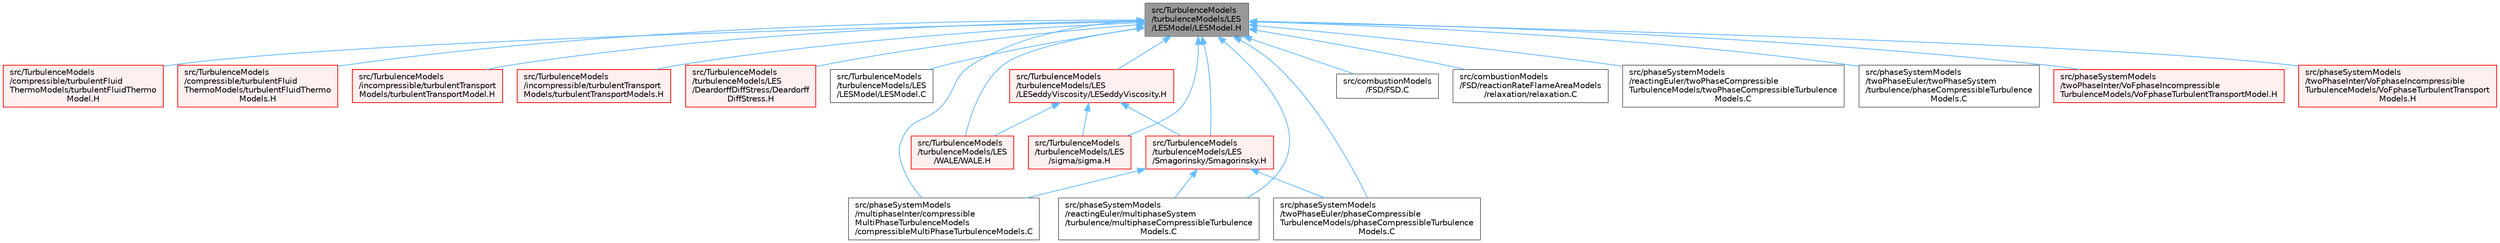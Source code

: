 digraph "src/TurbulenceModels/turbulenceModels/LES/LESModel/LESModel.H"
{
 // LATEX_PDF_SIZE
  bgcolor="transparent";
  edge [fontname=Helvetica,fontsize=10,labelfontname=Helvetica,labelfontsize=10];
  node [fontname=Helvetica,fontsize=10,shape=box,height=0.2,width=0.4];
  Node1 [id="Node000001",label="src/TurbulenceModels\l/turbulenceModels/LES\l/LESModel/LESModel.H",height=0.2,width=0.4,color="gray40", fillcolor="grey60", style="filled", fontcolor="black",tooltip=" "];
  Node1 -> Node2 [id="edge1_Node000001_Node000002",dir="back",color="steelblue1",style="solid",tooltip=" "];
  Node2 [id="Node000002",label="src/TurbulenceModels\l/compressible/turbulentFluid\lThermoModels/turbulentFluidThermo\lModel.H",height=0.2,width=0.4,color="red", fillcolor="#FFF0F0", style="filled",URL="$turbulentFluidThermoModel_8H.html",tooltip=" "];
  Node1 -> Node97 [id="edge2_Node000001_Node000097",dir="back",color="steelblue1",style="solid",tooltip=" "];
  Node97 [id="Node000097",label="src/TurbulenceModels\l/compressible/turbulentFluid\lThermoModels/turbulentFluidThermo\lModels.H",height=0.2,width=0.4,color="red", fillcolor="#FFF0F0", style="filled",URL="$turbulentFluidThermoModels_8H.html",tooltip=" "];
  Node1 -> Node100 [id="edge3_Node000001_Node000100",dir="back",color="steelblue1",style="solid",tooltip=" "];
  Node100 [id="Node000100",label="src/TurbulenceModels\l/incompressible/turbulentTransport\lModels/turbulentTransportModel.H",height=0.2,width=0.4,color="red", fillcolor="#FFF0F0", style="filled",URL="$turbulentTransportModel_8H.html",tooltip=" "];
  Node1 -> Node281 [id="edge4_Node000001_Node000281",dir="back",color="steelblue1",style="solid",tooltip=" "];
  Node281 [id="Node000281",label="src/TurbulenceModels\l/incompressible/turbulentTransport\lModels/turbulentTransportModels.H",height=0.2,width=0.4,color="red", fillcolor="#FFF0F0", style="filled",URL="$turbulentTransportModels_8H.html",tooltip=" "];
  Node1 -> Node284 [id="edge5_Node000001_Node000284",dir="back",color="steelblue1",style="solid",tooltip=" "];
  Node284 [id="Node000284",label="src/TurbulenceModels\l/turbulenceModels/LES\l/DeardorffDiffStress/Deardorff\lDiffStress.H",height=0.2,width=0.4,color="red", fillcolor="#FFF0F0", style="filled",URL="$DeardorffDiffStress_8H.html",tooltip=" "];
  Node1 -> Node287 [id="edge6_Node000001_Node000287",dir="back",color="steelblue1",style="solid",tooltip=" "];
  Node287 [id="Node000287",label="src/TurbulenceModels\l/turbulenceModels/LES\l/LESModel/LESModel.C",height=0.2,width=0.4,color="grey40", fillcolor="white", style="filled",URL="$LESModel_8C.html",tooltip=" "];
  Node1 -> Node288 [id="edge7_Node000001_Node000288",dir="back",color="steelblue1",style="solid",tooltip=" "];
  Node288 [id="Node000288",label="src/TurbulenceModels\l/turbulenceModels/LES\l/LESeddyViscosity/LESeddyViscosity.H",height=0.2,width=0.4,color="red", fillcolor="#FFF0F0", style="filled",URL="$LESeddyViscosity_8H.html",tooltip=" "];
  Node288 -> Node290 [id="edge8_Node000288_Node000290",dir="back",color="steelblue1",style="solid",tooltip=" "];
  Node290 [id="Node000290",label="src/TurbulenceModels\l/turbulenceModels/LES\l/Smagorinsky/Smagorinsky.H",height=0.2,width=0.4,color="red", fillcolor="#FFF0F0", style="filled",URL="$Smagorinsky_8H.html",tooltip=" "];
  Node290 -> Node296 [id="edge9_Node000290_Node000296",dir="back",color="steelblue1",style="solid",tooltip=" "];
  Node296 [id="Node000296",label="src/phaseSystemModels\l/multiphaseInter/compressible\lMultiPhaseTurbulenceModels\l/compressibleMultiPhaseTurbulenceModels.C",height=0.2,width=0.4,color="grey40", fillcolor="white", style="filled",URL="$compressibleMultiPhaseTurbulenceModels_8C.html",tooltip=" "];
  Node290 -> Node297 [id="edge10_Node000290_Node000297",dir="back",color="steelblue1",style="solid",tooltip=" "];
  Node297 [id="Node000297",label="src/phaseSystemModels\l/reactingEuler/multiphaseSystem\l/turbulence/multiphaseCompressibleTurbulence\lModels.C",height=0.2,width=0.4,color="grey40", fillcolor="white", style="filled",URL="$multiphaseCompressibleTurbulenceModels_8C.html",tooltip=" "];
  Node290 -> Node294 [id="edge11_Node000290_Node000294",dir="back",color="steelblue1",style="solid",tooltip=" "];
  Node294 [id="Node000294",label="src/phaseSystemModels\l/twoPhaseEuler/phaseCompressible\lTurbulenceModels/phaseCompressibleTurbulence\lModels.C",height=0.2,width=0.4,color="grey40", fillcolor="white", style="filled",URL="$phaseCompressibleTurbulenceModels_2phaseCompressibleTurbulenceModels_8C.html",tooltip=" "];
  Node288 -> Node298 [id="edge12_Node000288_Node000298",dir="back",color="steelblue1",style="solid",tooltip=" "];
  Node298 [id="Node000298",label="src/TurbulenceModels\l/turbulenceModels/LES\l/WALE/WALE.H",height=0.2,width=0.4,color="red", fillcolor="#FFF0F0", style="filled",URL="$WALE_8H.html",tooltip=" "];
  Node288 -> Node310 [id="edge13_Node000288_Node000310",dir="back",color="steelblue1",style="solid",tooltip=" "];
  Node310 [id="Node000310",label="src/TurbulenceModels\l/turbulenceModels/LES\l/sigma/sigma.H",height=0.2,width=0.4,color="red", fillcolor="#FFF0F0", style="filled",URL="$sigma_8H.html",tooltip=" "];
  Node1 -> Node290 [id="edge14_Node000001_Node000290",dir="back",color="steelblue1",style="solid",tooltip=" "];
  Node1 -> Node298 [id="edge15_Node000001_Node000298",dir="back",color="steelblue1",style="solid",tooltip=" "];
  Node1 -> Node310 [id="edge16_Node000001_Node000310",dir="back",color="steelblue1",style="solid",tooltip=" "];
  Node1 -> Node47 [id="edge17_Node000001_Node000047",dir="back",color="steelblue1",style="solid",tooltip=" "];
  Node47 [id="Node000047",label="src/combustionModels\l/FSD/FSD.C",height=0.2,width=0.4,color="grey40", fillcolor="white", style="filled",URL="$FSD_8C.html",tooltip=" "];
  Node1 -> Node69 [id="edge18_Node000001_Node000069",dir="back",color="steelblue1",style="solid",tooltip=" "];
  Node69 [id="Node000069",label="src/combustionModels\l/FSD/reactionRateFlameAreaModels\l/relaxation/relaxation.C",height=0.2,width=0.4,color="grey40", fillcolor="white", style="filled",URL="$relaxation_8C.html",tooltip=" "];
  Node1 -> Node296 [id="edge19_Node000001_Node000296",dir="back",color="steelblue1",style="solid",tooltip=" "];
  Node1 -> Node297 [id="edge20_Node000001_Node000297",dir="back",color="steelblue1",style="solid",tooltip=" "];
  Node1 -> Node293 [id="edge21_Node000001_Node000293",dir="back",color="steelblue1",style="solid",tooltip=" "];
  Node293 [id="Node000293",label="src/phaseSystemModels\l/reactingEuler/twoPhaseCompressible\lTurbulenceModels/twoPhaseCompressibleTurbulence\lModels.C",height=0.2,width=0.4,color="grey40", fillcolor="white", style="filled",URL="$twoPhaseCompressibleTurbulenceModels_8C.html",tooltip=" "];
  Node1 -> Node294 [id="edge22_Node000001_Node000294",dir="back",color="steelblue1",style="solid",tooltip=" "];
  Node1 -> Node312 [id="edge23_Node000001_Node000312",dir="back",color="steelblue1",style="solid",tooltip=" "];
  Node312 [id="Node000312",label="src/phaseSystemModels\l/twoPhaseEuler/twoPhaseSystem\l/turbulence/phaseCompressibleTurbulence\lModels.C",height=0.2,width=0.4,color="grey40", fillcolor="white", style="filled",URL="$twoPhaseSystem_2turbulence_2phaseCompressibleTurbulenceModels_8C.html",tooltip=" "];
  Node1 -> Node313 [id="edge24_Node000001_Node000313",dir="back",color="steelblue1",style="solid",tooltip=" "];
  Node313 [id="Node000313",label="src/phaseSystemModels\l/twoPhaseInter/VoFphaseIncompressible\lTurbulenceModels/VoFphaseTurbulentTransportModel.H",height=0.2,width=0.4,color="red", fillcolor="#FFF0F0", style="filled",URL="$VoFphaseTurbulentTransportModel_8H.html",tooltip=" "];
  Node1 -> Node315 [id="edge25_Node000001_Node000315",dir="back",color="steelblue1",style="solid",tooltip=" "];
  Node315 [id="Node000315",label="src/phaseSystemModels\l/twoPhaseInter/VoFphaseIncompressible\lTurbulenceModels/VoFphaseTurbulentTransport\lModels.H",height=0.2,width=0.4,color="red", fillcolor="#FFF0F0", style="filled",URL="$VoFphaseTurbulentTransportModels_8H.html",tooltip=" "];
}
